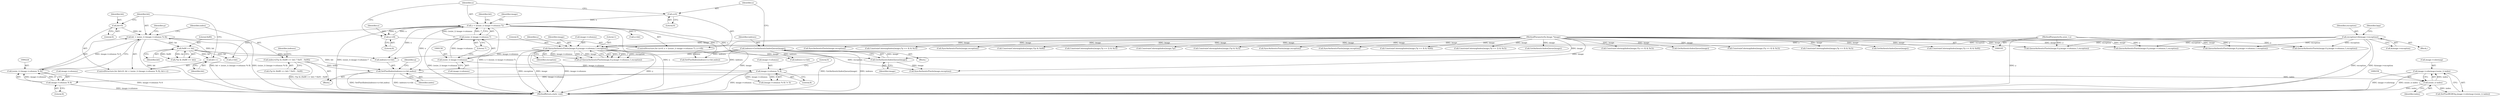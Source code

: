 digraph "0_ImageMagick_b6ae2f9e0ab13343c0281732d479757a8e8979c7@pointer" {
"1000253" [label="(Call,image->colormap+(ssize_t) index)"];
"1000257" [label="(Call,(ssize_t) index)"];
"1000244" [label="(Call,SetPixelIndex(indexes+x+bit,index))"];
"1000146" [label="(Call,indexes=GetAuthenticIndexQueue(image))"];
"1000148" [label="(Call,GetAuthenticIndexQueue(image))"];
"1000130" [label="(Call,QueueAuthenticPixels(image,0,y,image->columns,1,exception))"];
"1000108" [label="(MethodParameterIn,Image *image)"];
"1000107" [label="(MethodParameterIn,ssize_t y)"];
"1000117" [label="(Call,exception=(&image->exception))"];
"1000154" [label="(Call,x < ((ssize_t) image->columns-7))"];
"1000163" [label="(Call,x+=8)"];
"1000151" [label="(Call,x=0)"];
"1000156" [label="(Call,(ssize_t) image->columns-7)"];
"1000157" [label="(Call,(ssize_t) image->columns)"];
"1000239" [label="(Call,0x80 >> bit)"];
"1000221" [label="(Call,bit < (ssize_t) (image->columns % 8))"];
"1000218" [label="(Call,bit=0)"];
"1000230" [label="(Call,bit++)"];
"1000223" [label="(Call,(ssize_t) (image->columns % 8))"];
"1000225" [label="(Call,image->columns % 8)"];
"1000210" [label="(Call,image->columns % 8)"];
"1000233" [label="(Call,index=((*p) & (0x80 >> bit) ? 0x01 : 0x00))"];
"1000128" [label="(Call,q=QueueAuthenticPixels(image,0,y,image->columns,1,exception))"];
"1000464" [label="(Call,ConstrainColormapIndex(image,(*p >> 4) & 0x3))"];
"1000220" [label="(Literal,0)"];
"1000314" [label="(Call,ConstrainColormapIndex(image,(*p >> 6) & 0x3))"];
"1000151" [label="(Call,x=0)"];
"1000257" [label="(Call,(ssize_t) index)"];
"1000232" [label="(Block,)"];
"1000137" [label="(Literal,1)"];
"1000212" [label="(Identifier,image)"];
"1000117" [label="(Call,exception=(&image->exception))"];
"1000210" [label="(Call,image->columns % 8)"];
"1000695" [label="(Call,GetAuthenticIndexQueue(image))"];
"1000219" [label="(Identifier,bit)"];
"1000156" [label="(Call,(ssize_t) image->columns-7)"];
"1000118" [label="(Identifier,exception)"];
"1000146" [label="(Call,indexes=GetAuthenticIndexQueue(image))"];
"1000124" [label="(Identifier,bpp)"];
"1000211" [label="(Call,image->columns)"];
"1000217" [label="(ControlStructure,for (bit=0; bit < (ssize_t) (image->columns % 8); bit++))"];
"1000240" [label="(Literal,0x80)"];
"1000162" [label="(Literal,7)"];
"1000275" [label="(Call,QueueAuthenticPixels(image,0,y,image->columns,1,exception))"];
"1000233" [label="(Call,index=((*p) & (0x80 >> bit) ? 0x01 : 0x00))"];
"1000241" [label="(Identifier,bit)"];
"1000154" [label="(Call,x < ((ssize_t) image->columns-7))"];
"1000537" [label="(Call,QueueAuthenticPixels(image,0,y,image->columns,1,exception))"];
"1000132" [label="(Literal,0)"];
"1000639" [label="(Call,ConstrainColormapIndex(image,(*p >> 4) & 0x0f))"];
"1000234" [label="(Identifier,index)"];
"1000209" [label="(Call,(image->columns % 8) != 0)"];
"1000236" [label="(Call,(*p) & (0x80 >> bit))"];
"1000247" [label="(Call,x+bit)"];
"1000252" [label="(Identifier,q)"];
"1000215" [label="(Literal,0)"];
"1000527" [label="(Call,SyncAuthenticPixels(image,exception))"];
"1000189" [label="(Call,indexes+x+bit)"];
"1000251" [label="(Call,SetPixelRGBO(q,image->colormap+(ssize_t) index))"];
"1000340" [label="(Call,ConstrainColormapIndex(image,(*p >> 4) & 0x3))"];
"1000164" [label="(Identifier,x)"];
"1000119" [label="(Call,&image->exception)"];
"1000169" [label="(Identifier,bit)"];
"1000245" [label="(Call,indexes+x+bit)"];
"1000149" [label="(Identifier,image)"];
"1000244" [label="(Call,SetPixelIndex(indexes+x+bit,index))"];
"1000263" [label="(Identifier,p)"];
"1000226" [label="(Call,image->columns)"];
"1000231" [label="(Identifier,bit)"];
"1000677" [label="(Call,QueueAuthenticPixels(image,0,y,image->columns,1,exception))"];
"1000250" [label="(Identifier,index)"];
"1000737" [label="(Call,SyncAuthenticPixels(image,exception))"];
"1000602" [label="(Call,ConstrainColormapIndex(image,(*p) & 0x0f))"];
"1000366" [label="(Call,ConstrainColormapIndex(image,(*p >> 2) & 0x3))"];
"1000130" [label="(Call,QueueAuthenticPixels(image,0,y,image->columns,1,exception))"];
"1000222" [label="(Identifier,bit)"];
"1000157" [label="(Call,(ssize_t) image->columns)"];
"1000155" [label="(Identifier,x)"];
"1000110" [label="(Block,)"];
"1000148" [label="(Call,GetAuthenticIndexQueue(image))"];
"1000147" [label="(Identifier,indexes)"];
"1000108" [label="(MethodParameterIn,Image *image)"];
"1000230" [label="(Call,bit++)"];
"1000153" [label="(Literal,0)"];
"1000133" [label="(Identifier,y)"];
"1000131" [label="(Identifier,image)"];
"1000107" [label="(MethodParameterIn,ssize_t y)"];
"1000127" [label="(Block,)"];
"1000713" [label="(Call,ConstrainColormapIndex(image,*p))"];
"1000253" [label="(Call,image->colormap+(ssize_t) index)"];
"1000134" [label="(Call,image->columns)"];
"1000152" [label="(Identifier,x)"];
"1000150" [label="(ControlStructure,for (x=0; x < ((ssize_t) image->columns-7); x+=8))"];
"1000259" [label="(Identifier,index)"];
"1000392" [label="(Call,ConstrainColormapIndex(image,(*p) & 0x3))"];
"1000254" [label="(Call,image->colormap)"];
"1000667" [label="(Call,SyncAuthenticPixels(image,exception))"];
"1000188" [label="(Call,SetPixelIndex(indexes+x+bit,index))"];
"1000221" [label="(Call,bit < (ssize_t) (image->columns % 8))"];
"1000798" [label="(Call,SyncAuthenticPixels(image,exception))"];
"1000246" [label="(Identifier,indexes)"];
"1000191" [label="(Call,x+bit)"];
"1000803" [label="(MethodReturn,static void)"];
"1000576" [label="(Call,ConstrainColormapIndex(image,(*p >> 4) & 0x0f))"];
"1000223" [label="(Call,(ssize_t) (image->columns % 8))"];
"1000225" [label="(Call,image->columns % 8)"];
"1000499" [label="(Call,ConstrainColormapIndex(image,(*p >> 2) & 0x3))"];
"1000165" [label="(Literal,8)"];
"1000138" [label="(Identifier,exception)"];
"1000214" [label="(Literal,8)"];
"1000229" [label="(Literal,8)"];
"1000266" [label="(Call,SyncAuthenticPixels(image,exception))"];
"1000159" [label="(Call,image->columns)"];
"1000293" [label="(Call,GetAuthenticIndexQueue(image))"];
"1000429" [label="(Call,ConstrainColormapIndex(image,(*p >> 6) & 0x3))"];
"1000163" [label="(Call,x+=8)"];
"1000235" [label="(Call,(*p) & (0x80 >> bit) ? 0x01 : 0x00)"];
"1000746" [label="(Call,QueueAuthenticPixels(image,0,y,image->columns,1,exception))"];
"1000218" [label="(Call,bit=0)"];
"1000239" [label="(Call,0x80 >> bit)"];
"1000555" [label="(Call,GetAuthenticIndexQueue(image))"];
"1000253" -> "1000251"  [label="AST: "];
"1000253" -> "1000257"  [label="CFG: "];
"1000254" -> "1000253"  [label="AST: "];
"1000257" -> "1000253"  [label="AST: "];
"1000251" -> "1000253"  [label="CFG: "];
"1000253" -> "1000803"  [label="DDG: image->colormap"];
"1000253" -> "1000803"  [label="DDG: (ssize_t) index"];
"1000257" -> "1000253"  [label="DDG: index"];
"1000257" -> "1000259"  [label="CFG: "];
"1000258" -> "1000257"  [label="AST: "];
"1000259" -> "1000257"  [label="AST: "];
"1000257" -> "1000803"  [label="DDG: index"];
"1000257" -> "1000251"  [label="DDG: index"];
"1000244" -> "1000257"  [label="DDG: index"];
"1000244" -> "1000232"  [label="AST: "];
"1000244" -> "1000250"  [label="CFG: "];
"1000245" -> "1000244"  [label="AST: "];
"1000250" -> "1000244"  [label="AST: "];
"1000252" -> "1000244"  [label="CFG: "];
"1000244" -> "1000803"  [label="DDG: SetPixelIndex(indexes+x+bit,index)"];
"1000244" -> "1000803"  [label="DDG: indexes+x+bit"];
"1000146" -> "1000244"  [label="DDG: indexes"];
"1000154" -> "1000244"  [label="DDG: x"];
"1000239" -> "1000244"  [label="DDG: bit"];
"1000233" -> "1000244"  [label="DDG: index"];
"1000146" -> "1000127"  [label="AST: "];
"1000146" -> "1000148"  [label="CFG: "];
"1000147" -> "1000146"  [label="AST: "];
"1000148" -> "1000146"  [label="AST: "];
"1000152" -> "1000146"  [label="CFG: "];
"1000146" -> "1000803"  [label="DDG: GetAuthenticIndexQueue(image)"];
"1000146" -> "1000803"  [label="DDG: indexes"];
"1000148" -> "1000146"  [label="DDG: image"];
"1000146" -> "1000188"  [label="DDG: indexes"];
"1000146" -> "1000189"  [label="DDG: indexes"];
"1000146" -> "1000245"  [label="DDG: indexes"];
"1000148" -> "1000149"  [label="CFG: "];
"1000149" -> "1000148"  [label="AST: "];
"1000130" -> "1000148"  [label="DDG: image"];
"1000108" -> "1000148"  [label="DDG: image"];
"1000148" -> "1000266"  [label="DDG: image"];
"1000130" -> "1000128"  [label="AST: "];
"1000130" -> "1000138"  [label="CFG: "];
"1000131" -> "1000130"  [label="AST: "];
"1000132" -> "1000130"  [label="AST: "];
"1000133" -> "1000130"  [label="AST: "];
"1000134" -> "1000130"  [label="AST: "];
"1000137" -> "1000130"  [label="AST: "];
"1000138" -> "1000130"  [label="AST: "];
"1000128" -> "1000130"  [label="CFG: "];
"1000130" -> "1000803"  [label="DDG: image->columns"];
"1000130" -> "1000803"  [label="DDG: y"];
"1000130" -> "1000803"  [label="DDG: exception"];
"1000130" -> "1000803"  [label="DDG: image"];
"1000130" -> "1000128"  [label="DDG: 0"];
"1000130" -> "1000128"  [label="DDG: 1"];
"1000130" -> "1000128"  [label="DDG: exception"];
"1000130" -> "1000128"  [label="DDG: image->columns"];
"1000130" -> "1000128"  [label="DDG: y"];
"1000130" -> "1000128"  [label="DDG: image"];
"1000108" -> "1000130"  [label="DDG: image"];
"1000107" -> "1000130"  [label="DDG: y"];
"1000117" -> "1000130"  [label="DDG: exception"];
"1000130" -> "1000157"  [label="DDG: image->columns"];
"1000130" -> "1000266"  [label="DDG: exception"];
"1000108" -> "1000105"  [label="AST: "];
"1000108" -> "1000803"  [label="DDG: image"];
"1000108" -> "1000266"  [label="DDG: image"];
"1000108" -> "1000275"  [label="DDG: image"];
"1000108" -> "1000293"  [label="DDG: image"];
"1000108" -> "1000314"  [label="DDG: image"];
"1000108" -> "1000340"  [label="DDG: image"];
"1000108" -> "1000366"  [label="DDG: image"];
"1000108" -> "1000392"  [label="DDG: image"];
"1000108" -> "1000429"  [label="DDG: image"];
"1000108" -> "1000464"  [label="DDG: image"];
"1000108" -> "1000499"  [label="DDG: image"];
"1000108" -> "1000527"  [label="DDG: image"];
"1000108" -> "1000537"  [label="DDG: image"];
"1000108" -> "1000555"  [label="DDG: image"];
"1000108" -> "1000576"  [label="DDG: image"];
"1000108" -> "1000602"  [label="DDG: image"];
"1000108" -> "1000639"  [label="DDG: image"];
"1000108" -> "1000667"  [label="DDG: image"];
"1000108" -> "1000677"  [label="DDG: image"];
"1000108" -> "1000695"  [label="DDG: image"];
"1000108" -> "1000713"  [label="DDG: image"];
"1000108" -> "1000737"  [label="DDG: image"];
"1000108" -> "1000746"  [label="DDG: image"];
"1000108" -> "1000798"  [label="DDG: image"];
"1000107" -> "1000105"  [label="AST: "];
"1000107" -> "1000803"  [label="DDG: y"];
"1000107" -> "1000275"  [label="DDG: y"];
"1000107" -> "1000537"  [label="DDG: y"];
"1000107" -> "1000677"  [label="DDG: y"];
"1000107" -> "1000746"  [label="DDG: y"];
"1000117" -> "1000110"  [label="AST: "];
"1000117" -> "1000119"  [label="CFG: "];
"1000118" -> "1000117"  [label="AST: "];
"1000119" -> "1000117"  [label="AST: "];
"1000124" -> "1000117"  [label="CFG: "];
"1000117" -> "1000803"  [label="DDG: exception"];
"1000117" -> "1000803"  [label="DDG: &image->exception"];
"1000117" -> "1000275"  [label="DDG: exception"];
"1000117" -> "1000537"  [label="DDG: exception"];
"1000117" -> "1000677"  [label="DDG: exception"];
"1000117" -> "1000746"  [label="DDG: exception"];
"1000154" -> "1000150"  [label="AST: "];
"1000154" -> "1000156"  [label="CFG: "];
"1000155" -> "1000154"  [label="AST: "];
"1000156" -> "1000154"  [label="AST: "];
"1000169" -> "1000154"  [label="CFG: "];
"1000212" -> "1000154"  [label="CFG: "];
"1000154" -> "1000803"  [label="DDG: x"];
"1000154" -> "1000803"  [label="DDG: x < ((ssize_t) image->columns-7)"];
"1000154" -> "1000803"  [label="DDG: (ssize_t) image->columns-7"];
"1000163" -> "1000154"  [label="DDG: x"];
"1000151" -> "1000154"  [label="DDG: x"];
"1000156" -> "1000154"  [label="DDG: (ssize_t) image->columns"];
"1000156" -> "1000154"  [label="DDG: 7"];
"1000154" -> "1000163"  [label="DDG: x"];
"1000154" -> "1000188"  [label="DDG: x"];
"1000154" -> "1000189"  [label="DDG: x"];
"1000154" -> "1000191"  [label="DDG: x"];
"1000154" -> "1000245"  [label="DDG: x"];
"1000154" -> "1000247"  [label="DDG: x"];
"1000163" -> "1000150"  [label="AST: "];
"1000163" -> "1000165"  [label="CFG: "];
"1000164" -> "1000163"  [label="AST: "];
"1000165" -> "1000163"  [label="AST: "];
"1000155" -> "1000163"  [label="CFG: "];
"1000151" -> "1000150"  [label="AST: "];
"1000151" -> "1000153"  [label="CFG: "];
"1000152" -> "1000151"  [label="AST: "];
"1000153" -> "1000151"  [label="AST: "];
"1000155" -> "1000151"  [label="CFG: "];
"1000156" -> "1000162"  [label="CFG: "];
"1000157" -> "1000156"  [label="AST: "];
"1000162" -> "1000156"  [label="AST: "];
"1000156" -> "1000803"  [label="DDG: (ssize_t) image->columns"];
"1000157" -> "1000156"  [label="DDG: image->columns"];
"1000157" -> "1000159"  [label="CFG: "];
"1000158" -> "1000157"  [label="AST: "];
"1000159" -> "1000157"  [label="AST: "];
"1000162" -> "1000157"  [label="CFG: "];
"1000157" -> "1000210"  [label="DDG: image->columns"];
"1000239" -> "1000236"  [label="AST: "];
"1000239" -> "1000241"  [label="CFG: "];
"1000240" -> "1000239"  [label="AST: "];
"1000241" -> "1000239"  [label="AST: "];
"1000236" -> "1000239"  [label="CFG: "];
"1000239" -> "1000230"  [label="DDG: bit"];
"1000239" -> "1000236"  [label="DDG: 0x80"];
"1000239" -> "1000236"  [label="DDG: bit"];
"1000221" -> "1000239"  [label="DDG: bit"];
"1000239" -> "1000245"  [label="DDG: bit"];
"1000239" -> "1000247"  [label="DDG: bit"];
"1000221" -> "1000217"  [label="AST: "];
"1000221" -> "1000223"  [label="CFG: "];
"1000222" -> "1000221"  [label="AST: "];
"1000223" -> "1000221"  [label="AST: "];
"1000234" -> "1000221"  [label="CFG: "];
"1000263" -> "1000221"  [label="CFG: "];
"1000221" -> "1000803"  [label="DDG: bit < (ssize_t) (image->columns % 8)"];
"1000221" -> "1000803"  [label="DDG: (ssize_t) (image->columns % 8)"];
"1000221" -> "1000803"  [label="DDG: bit"];
"1000218" -> "1000221"  [label="DDG: bit"];
"1000230" -> "1000221"  [label="DDG: bit"];
"1000223" -> "1000221"  [label="DDG: image->columns % 8"];
"1000218" -> "1000217"  [label="AST: "];
"1000218" -> "1000220"  [label="CFG: "];
"1000219" -> "1000218"  [label="AST: "];
"1000220" -> "1000218"  [label="AST: "];
"1000222" -> "1000218"  [label="CFG: "];
"1000230" -> "1000217"  [label="AST: "];
"1000230" -> "1000231"  [label="CFG: "];
"1000231" -> "1000230"  [label="AST: "];
"1000222" -> "1000230"  [label="CFG: "];
"1000223" -> "1000225"  [label="CFG: "];
"1000224" -> "1000223"  [label="AST: "];
"1000225" -> "1000223"  [label="AST: "];
"1000223" -> "1000803"  [label="DDG: image->columns % 8"];
"1000225" -> "1000223"  [label="DDG: image->columns"];
"1000225" -> "1000223"  [label="DDG: 8"];
"1000225" -> "1000229"  [label="CFG: "];
"1000226" -> "1000225"  [label="AST: "];
"1000229" -> "1000225"  [label="AST: "];
"1000225" -> "1000803"  [label="DDG: image->columns"];
"1000210" -> "1000225"  [label="DDG: image->columns"];
"1000210" -> "1000209"  [label="AST: "];
"1000210" -> "1000214"  [label="CFG: "];
"1000211" -> "1000210"  [label="AST: "];
"1000214" -> "1000210"  [label="AST: "];
"1000215" -> "1000210"  [label="CFG: "];
"1000210" -> "1000803"  [label="DDG: image->columns"];
"1000210" -> "1000209"  [label="DDG: image->columns"];
"1000210" -> "1000209"  [label="DDG: 8"];
"1000233" -> "1000232"  [label="AST: "];
"1000233" -> "1000235"  [label="CFG: "];
"1000234" -> "1000233"  [label="AST: "];
"1000235" -> "1000233"  [label="AST: "];
"1000246" -> "1000233"  [label="CFG: "];
"1000233" -> "1000803"  [label="DDG: (*p) & (0x80 >> bit) ? 0x01 : 0x00"];
}
